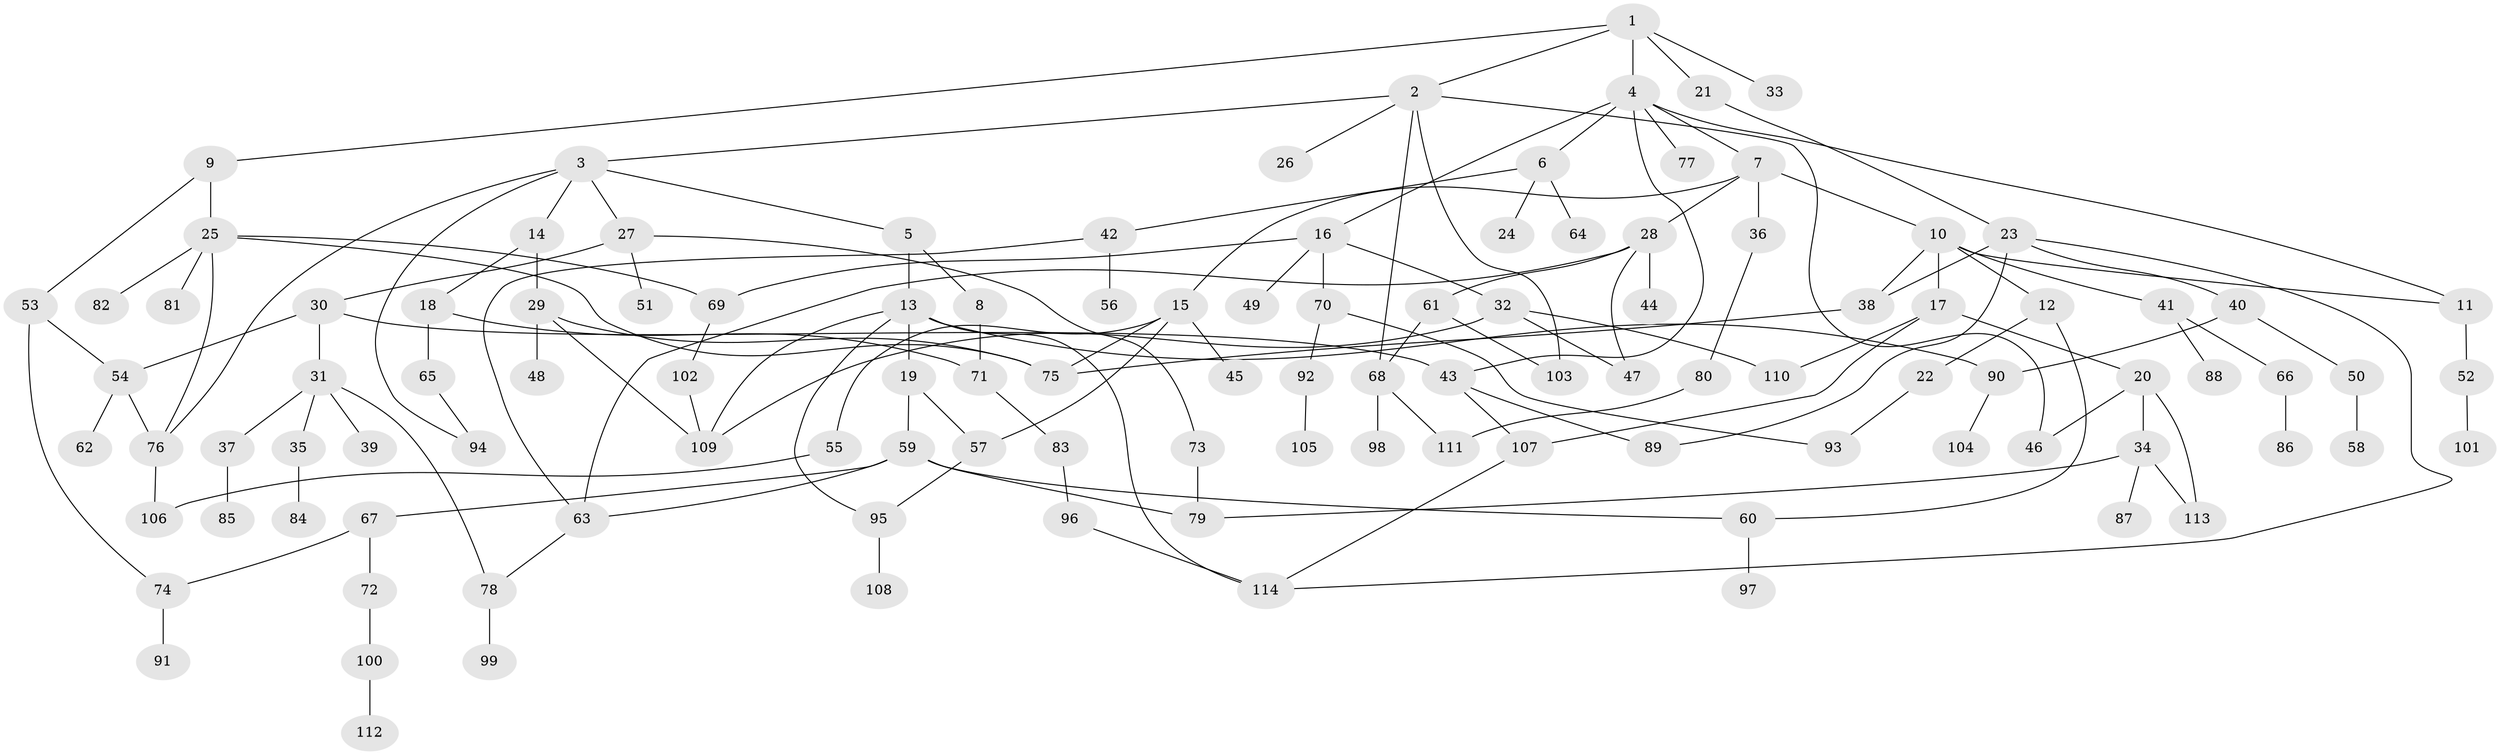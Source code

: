 // Generated by graph-tools (version 1.1) at 2025/13/03/09/25 04:13:31]
// undirected, 114 vertices, 152 edges
graph export_dot {
graph [start="1"]
  node [color=gray90,style=filled];
  1;
  2;
  3;
  4;
  5;
  6;
  7;
  8;
  9;
  10;
  11;
  12;
  13;
  14;
  15;
  16;
  17;
  18;
  19;
  20;
  21;
  22;
  23;
  24;
  25;
  26;
  27;
  28;
  29;
  30;
  31;
  32;
  33;
  34;
  35;
  36;
  37;
  38;
  39;
  40;
  41;
  42;
  43;
  44;
  45;
  46;
  47;
  48;
  49;
  50;
  51;
  52;
  53;
  54;
  55;
  56;
  57;
  58;
  59;
  60;
  61;
  62;
  63;
  64;
  65;
  66;
  67;
  68;
  69;
  70;
  71;
  72;
  73;
  74;
  75;
  76;
  77;
  78;
  79;
  80;
  81;
  82;
  83;
  84;
  85;
  86;
  87;
  88;
  89;
  90;
  91;
  92;
  93;
  94;
  95;
  96;
  97;
  98;
  99;
  100;
  101;
  102;
  103;
  104;
  105;
  106;
  107;
  108;
  109;
  110;
  111;
  112;
  113;
  114;
  1 -- 2;
  1 -- 4;
  1 -- 9;
  1 -- 21;
  1 -- 33;
  2 -- 3;
  2 -- 26;
  2 -- 68;
  2 -- 46;
  2 -- 103;
  3 -- 5;
  3 -- 14;
  3 -- 27;
  3 -- 94;
  3 -- 76;
  4 -- 6;
  4 -- 7;
  4 -- 16;
  4 -- 43;
  4 -- 77;
  4 -- 11;
  5 -- 8;
  5 -- 13;
  6 -- 24;
  6 -- 42;
  6 -- 64;
  7 -- 10;
  7 -- 15;
  7 -- 28;
  7 -- 36;
  8 -- 71;
  9 -- 25;
  9 -- 53;
  10 -- 11;
  10 -- 12;
  10 -- 17;
  10 -- 38;
  10 -- 41;
  11 -- 52;
  12 -- 22;
  12 -- 60;
  13 -- 19;
  13 -- 90;
  13 -- 114;
  13 -- 95;
  13 -- 109;
  14 -- 18;
  14 -- 29;
  15 -- 45;
  15 -- 55;
  15 -- 57;
  15 -- 75;
  16 -- 32;
  16 -- 49;
  16 -- 69;
  16 -- 70;
  17 -- 20;
  17 -- 110;
  17 -- 107;
  18 -- 65;
  18 -- 71;
  19 -- 59;
  19 -- 57;
  20 -- 34;
  20 -- 46;
  20 -- 113;
  21 -- 23;
  22 -- 93;
  23 -- 40;
  23 -- 89;
  23 -- 114;
  23 -- 38;
  25 -- 81;
  25 -- 82;
  25 -- 76;
  25 -- 69;
  25 -- 75;
  27 -- 30;
  27 -- 51;
  27 -- 73;
  28 -- 44;
  28 -- 47;
  28 -- 61;
  28 -- 63;
  29 -- 48;
  29 -- 109;
  29 -- 75;
  30 -- 31;
  30 -- 43;
  30 -- 54;
  31 -- 35;
  31 -- 37;
  31 -- 39;
  31 -- 78;
  32 -- 109;
  32 -- 110;
  32 -- 47;
  34 -- 87;
  34 -- 79;
  34 -- 113;
  35 -- 84;
  36 -- 80;
  37 -- 85;
  38 -- 75;
  40 -- 50;
  40 -- 90;
  41 -- 66;
  41 -- 88;
  42 -- 56;
  42 -- 63;
  43 -- 107;
  43 -- 89;
  50 -- 58;
  52 -- 101;
  53 -- 54;
  53 -- 74;
  54 -- 62;
  54 -- 76;
  55 -- 106;
  57 -- 95;
  59 -- 60;
  59 -- 67;
  59 -- 79;
  59 -- 63;
  60 -- 97;
  61 -- 103;
  61 -- 68;
  63 -- 78;
  65 -- 94;
  66 -- 86;
  67 -- 72;
  67 -- 74;
  68 -- 98;
  68 -- 111;
  69 -- 102;
  70 -- 92;
  70 -- 93;
  71 -- 83;
  72 -- 100;
  73 -- 79;
  74 -- 91;
  76 -- 106;
  78 -- 99;
  80 -- 111;
  83 -- 96;
  90 -- 104;
  92 -- 105;
  95 -- 108;
  96 -- 114;
  100 -- 112;
  102 -- 109;
  107 -- 114;
}
